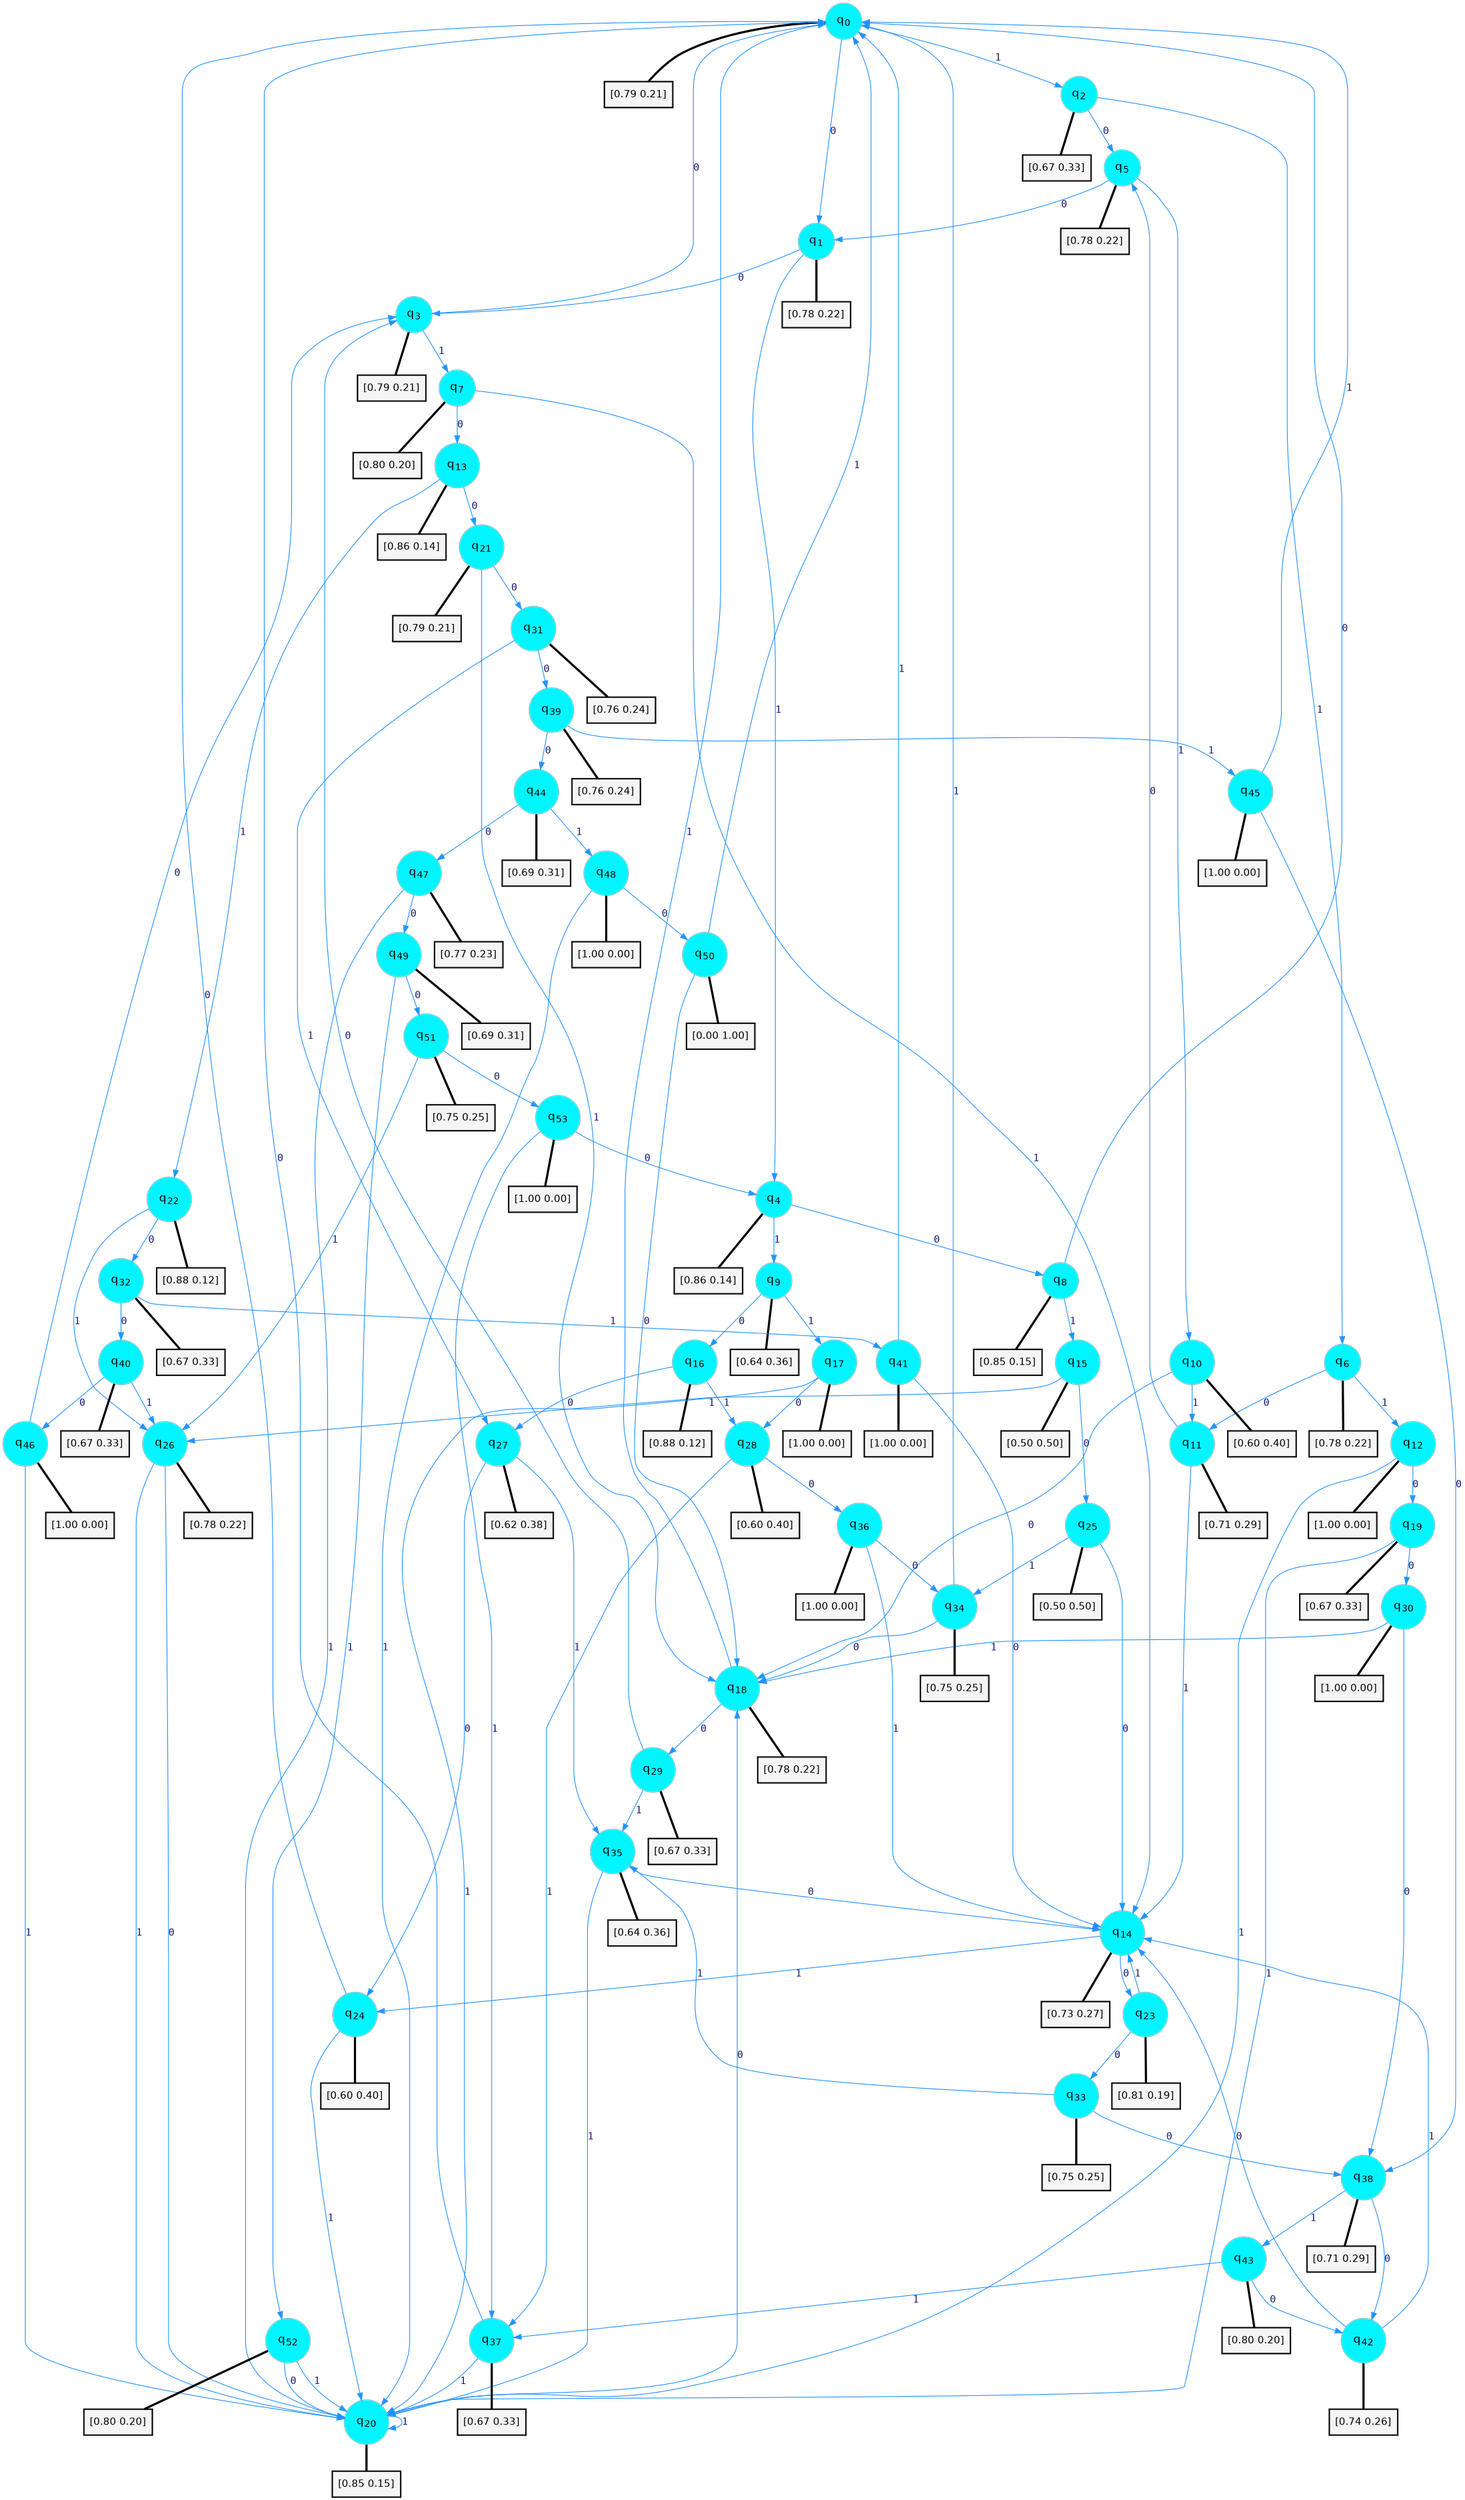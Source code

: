 digraph G {
graph [
bgcolor=transparent, dpi=300, rankdir=TD, size="40,25"];
node [
color=gray, fillcolor=turquoise1, fontcolor=black, fontname=Helvetica, fontsize=16, fontweight=bold, shape=circle, style=filled];
edge [
arrowsize=1, color=dodgerblue1, fontcolor=midnightblue, fontname=courier, fontweight=bold, penwidth=1, style=solid, weight=20];
0[label=<q<SUB>0</SUB>>];
1[label=<q<SUB>1</SUB>>];
2[label=<q<SUB>2</SUB>>];
3[label=<q<SUB>3</SUB>>];
4[label=<q<SUB>4</SUB>>];
5[label=<q<SUB>5</SUB>>];
6[label=<q<SUB>6</SUB>>];
7[label=<q<SUB>7</SUB>>];
8[label=<q<SUB>8</SUB>>];
9[label=<q<SUB>9</SUB>>];
10[label=<q<SUB>10</SUB>>];
11[label=<q<SUB>11</SUB>>];
12[label=<q<SUB>12</SUB>>];
13[label=<q<SUB>13</SUB>>];
14[label=<q<SUB>14</SUB>>];
15[label=<q<SUB>15</SUB>>];
16[label=<q<SUB>16</SUB>>];
17[label=<q<SUB>17</SUB>>];
18[label=<q<SUB>18</SUB>>];
19[label=<q<SUB>19</SUB>>];
20[label=<q<SUB>20</SUB>>];
21[label=<q<SUB>21</SUB>>];
22[label=<q<SUB>22</SUB>>];
23[label=<q<SUB>23</SUB>>];
24[label=<q<SUB>24</SUB>>];
25[label=<q<SUB>25</SUB>>];
26[label=<q<SUB>26</SUB>>];
27[label=<q<SUB>27</SUB>>];
28[label=<q<SUB>28</SUB>>];
29[label=<q<SUB>29</SUB>>];
30[label=<q<SUB>30</SUB>>];
31[label=<q<SUB>31</SUB>>];
32[label=<q<SUB>32</SUB>>];
33[label=<q<SUB>33</SUB>>];
34[label=<q<SUB>34</SUB>>];
35[label=<q<SUB>35</SUB>>];
36[label=<q<SUB>36</SUB>>];
37[label=<q<SUB>37</SUB>>];
38[label=<q<SUB>38</SUB>>];
39[label=<q<SUB>39</SUB>>];
40[label=<q<SUB>40</SUB>>];
41[label=<q<SUB>41</SUB>>];
42[label=<q<SUB>42</SUB>>];
43[label=<q<SUB>43</SUB>>];
44[label=<q<SUB>44</SUB>>];
45[label=<q<SUB>45</SUB>>];
46[label=<q<SUB>46</SUB>>];
47[label=<q<SUB>47</SUB>>];
48[label=<q<SUB>48</SUB>>];
49[label=<q<SUB>49</SUB>>];
50[label=<q<SUB>50</SUB>>];
51[label=<q<SUB>51</SUB>>];
52[label=<q<SUB>52</SUB>>];
53[label=<q<SUB>53</SUB>>];
54[label="[0.79 0.21]", shape=box,fontcolor=black, fontname=Helvetica, fontsize=14, penwidth=2, fillcolor=whitesmoke,color=black];
55[label="[0.78 0.22]", shape=box,fontcolor=black, fontname=Helvetica, fontsize=14, penwidth=2, fillcolor=whitesmoke,color=black];
56[label="[0.67 0.33]", shape=box,fontcolor=black, fontname=Helvetica, fontsize=14, penwidth=2, fillcolor=whitesmoke,color=black];
57[label="[0.79 0.21]", shape=box,fontcolor=black, fontname=Helvetica, fontsize=14, penwidth=2, fillcolor=whitesmoke,color=black];
58[label="[0.86 0.14]", shape=box,fontcolor=black, fontname=Helvetica, fontsize=14, penwidth=2, fillcolor=whitesmoke,color=black];
59[label="[0.78 0.22]", shape=box,fontcolor=black, fontname=Helvetica, fontsize=14, penwidth=2, fillcolor=whitesmoke,color=black];
60[label="[0.78 0.22]", shape=box,fontcolor=black, fontname=Helvetica, fontsize=14, penwidth=2, fillcolor=whitesmoke,color=black];
61[label="[0.80 0.20]", shape=box,fontcolor=black, fontname=Helvetica, fontsize=14, penwidth=2, fillcolor=whitesmoke,color=black];
62[label="[0.85 0.15]", shape=box,fontcolor=black, fontname=Helvetica, fontsize=14, penwidth=2, fillcolor=whitesmoke,color=black];
63[label="[0.64 0.36]", shape=box,fontcolor=black, fontname=Helvetica, fontsize=14, penwidth=2, fillcolor=whitesmoke,color=black];
64[label="[0.60 0.40]", shape=box,fontcolor=black, fontname=Helvetica, fontsize=14, penwidth=2, fillcolor=whitesmoke,color=black];
65[label="[0.71 0.29]", shape=box,fontcolor=black, fontname=Helvetica, fontsize=14, penwidth=2, fillcolor=whitesmoke,color=black];
66[label="[1.00 0.00]", shape=box,fontcolor=black, fontname=Helvetica, fontsize=14, penwidth=2, fillcolor=whitesmoke,color=black];
67[label="[0.86 0.14]", shape=box,fontcolor=black, fontname=Helvetica, fontsize=14, penwidth=2, fillcolor=whitesmoke,color=black];
68[label="[0.73 0.27]", shape=box,fontcolor=black, fontname=Helvetica, fontsize=14, penwidth=2, fillcolor=whitesmoke,color=black];
69[label="[0.50 0.50]", shape=box,fontcolor=black, fontname=Helvetica, fontsize=14, penwidth=2, fillcolor=whitesmoke,color=black];
70[label="[0.88 0.12]", shape=box,fontcolor=black, fontname=Helvetica, fontsize=14, penwidth=2, fillcolor=whitesmoke,color=black];
71[label="[1.00 0.00]", shape=box,fontcolor=black, fontname=Helvetica, fontsize=14, penwidth=2, fillcolor=whitesmoke,color=black];
72[label="[0.78 0.22]", shape=box,fontcolor=black, fontname=Helvetica, fontsize=14, penwidth=2, fillcolor=whitesmoke,color=black];
73[label="[0.67 0.33]", shape=box,fontcolor=black, fontname=Helvetica, fontsize=14, penwidth=2, fillcolor=whitesmoke,color=black];
74[label="[0.85 0.15]", shape=box,fontcolor=black, fontname=Helvetica, fontsize=14, penwidth=2, fillcolor=whitesmoke,color=black];
75[label="[0.79 0.21]", shape=box,fontcolor=black, fontname=Helvetica, fontsize=14, penwidth=2, fillcolor=whitesmoke,color=black];
76[label="[0.88 0.12]", shape=box,fontcolor=black, fontname=Helvetica, fontsize=14, penwidth=2, fillcolor=whitesmoke,color=black];
77[label="[0.81 0.19]", shape=box,fontcolor=black, fontname=Helvetica, fontsize=14, penwidth=2, fillcolor=whitesmoke,color=black];
78[label="[0.60 0.40]", shape=box,fontcolor=black, fontname=Helvetica, fontsize=14, penwidth=2, fillcolor=whitesmoke,color=black];
79[label="[0.50 0.50]", shape=box,fontcolor=black, fontname=Helvetica, fontsize=14, penwidth=2, fillcolor=whitesmoke,color=black];
80[label="[0.78 0.22]", shape=box,fontcolor=black, fontname=Helvetica, fontsize=14, penwidth=2, fillcolor=whitesmoke,color=black];
81[label="[0.62 0.38]", shape=box,fontcolor=black, fontname=Helvetica, fontsize=14, penwidth=2, fillcolor=whitesmoke,color=black];
82[label="[0.60 0.40]", shape=box,fontcolor=black, fontname=Helvetica, fontsize=14, penwidth=2, fillcolor=whitesmoke,color=black];
83[label="[0.67 0.33]", shape=box,fontcolor=black, fontname=Helvetica, fontsize=14, penwidth=2, fillcolor=whitesmoke,color=black];
84[label="[1.00 0.00]", shape=box,fontcolor=black, fontname=Helvetica, fontsize=14, penwidth=2, fillcolor=whitesmoke,color=black];
85[label="[0.76 0.24]", shape=box,fontcolor=black, fontname=Helvetica, fontsize=14, penwidth=2, fillcolor=whitesmoke,color=black];
86[label="[0.67 0.33]", shape=box,fontcolor=black, fontname=Helvetica, fontsize=14, penwidth=2, fillcolor=whitesmoke,color=black];
87[label="[0.75 0.25]", shape=box,fontcolor=black, fontname=Helvetica, fontsize=14, penwidth=2, fillcolor=whitesmoke,color=black];
88[label="[0.75 0.25]", shape=box,fontcolor=black, fontname=Helvetica, fontsize=14, penwidth=2, fillcolor=whitesmoke,color=black];
89[label="[0.64 0.36]", shape=box,fontcolor=black, fontname=Helvetica, fontsize=14, penwidth=2, fillcolor=whitesmoke,color=black];
90[label="[1.00 0.00]", shape=box,fontcolor=black, fontname=Helvetica, fontsize=14, penwidth=2, fillcolor=whitesmoke,color=black];
91[label="[0.67 0.33]", shape=box,fontcolor=black, fontname=Helvetica, fontsize=14, penwidth=2, fillcolor=whitesmoke,color=black];
92[label="[0.71 0.29]", shape=box,fontcolor=black, fontname=Helvetica, fontsize=14, penwidth=2, fillcolor=whitesmoke,color=black];
93[label="[0.76 0.24]", shape=box,fontcolor=black, fontname=Helvetica, fontsize=14, penwidth=2, fillcolor=whitesmoke,color=black];
94[label="[0.67 0.33]", shape=box,fontcolor=black, fontname=Helvetica, fontsize=14, penwidth=2, fillcolor=whitesmoke,color=black];
95[label="[1.00 0.00]", shape=box,fontcolor=black, fontname=Helvetica, fontsize=14, penwidth=2, fillcolor=whitesmoke,color=black];
96[label="[0.74 0.26]", shape=box,fontcolor=black, fontname=Helvetica, fontsize=14, penwidth=2, fillcolor=whitesmoke,color=black];
97[label="[0.80 0.20]", shape=box,fontcolor=black, fontname=Helvetica, fontsize=14, penwidth=2, fillcolor=whitesmoke,color=black];
98[label="[0.69 0.31]", shape=box,fontcolor=black, fontname=Helvetica, fontsize=14, penwidth=2, fillcolor=whitesmoke,color=black];
99[label="[1.00 0.00]", shape=box,fontcolor=black, fontname=Helvetica, fontsize=14, penwidth=2, fillcolor=whitesmoke,color=black];
100[label="[1.00 0.00]", shape=box,fontcolor=black, fontname=Helvetica, fontsize=14, penwidth=2, fillcolor=whitesmoke,color=black];
101[label="[0.77 0.23]", shape=box,fontcolor=black, fontname=Helvetica, fontsize=14, penwidth=2, fillcolor=whitesmoke,color=black];
102[label="[1.00 0.00]", shape=box,fontcolor=black, fontname=Helvetica, fontsize=14, penwidth=2, fillcolor=whitesmoke,color=black];
103[label="[0.69 0.31]", shape=box,fontcolor=black, fontname=Helvetica, fontsize=14, penwidth=2, fillcolor=whitesmoke,color=black];
104[label="[0.00 1.00]", shape=box,fontcolor=black, fontname=Helvetica, fontsize=14, penwidth=2, fillcolor=whitesmoke,color=black];
105[label="[0.75 0.25]", shape=box,fontcolor=black, fontname=Helvetica, fontsize=14, penwidth=2, fillcolor=whitesmoke,color=black];
106[label="[0.80 0.20]", shape=box,fontcolor=black, fontname=Helvetica, fontsize=14, penwidth=2, fillcolor=whitesmoke,color=black];
107[label="[1.00 0.00]", shape=box,fontcolor=black, fontname=Helvetica, fontsize=14, penwidth=2, fillcolor=whitesmoke,color=black];
0->1 [label=0];
0->2 [label=1];
0->54 [arrowhead=none, penwidth=3,color=black];
1->3 [label=0];
1->4 [label=1];
1->55 [arrowhead=none, penwidth=3,color=black];
2->5 [label=0];
2->6 [label=1];
2->56 [arrowhead=none, penwidth=3,color=black];
3->0 [label=0];
3->7 [label=1];
3->57 [arrowhead=none, penwidth=3,color=black];
4->8 [label=0];
4->9 [label=1];
4->58 [arrowhead=none, penwidth=3,color=black];
5->1 [label=0];
5->10 [label=1];
5->59 [arrowhead=none, penwidth=3,color=black];
6->11 [label=0];
6->12 [label=1];
6->60 [arrowhead=none, penwidth=3,color=black];
7->13 [label=0];
7->14 [label=1];
7->61 [arrowhead=none, penwidth=3,color=black];
8->0 [label=0];
8->15 [label=1];
8->62 [arrowhead=none, penwidth=3,color=black];
9->16 [label=0];
9->17 [label=1];
9->63 [arrowhead=none, penwidth=3,color=black];
10->18 [label=0];
10->11 [label=1];
10->64 [arrowhead=none, penwidth=3,color=black];
11->5 [label=0];
11->14 [label=1];
11->65 [arrowhead=none, penwidth=3,color=black];
12->19 [label=0];
12->20 [label=1];
12->66 [arrowhead=none, penwidth=3,color=black];
13->21 [label=0];
13->22 [label=1];
13->67 [arrowhead=none, penwidth=3,color=black];
14->23 [label=0];
14->24 [label=1];
14->68 [arrowhead=none, penwidth=3,color=black];
15->25 [label=0];
15->26 [label=1];
15->69 [arrowhead=none, penwidth=3,color=black];
16->27 [label=0];
16->28 [label=1];
16->70 [arrowhead=none, penwidth=3,color=black];
17->28 [label=0];
17->20 [label=1];
17->71 [arrowhead=none, penwidth=3,color=black];
18->29 [label=0];
18->0 [label=1];
18->72 [arrowhead=none, penwidth=3,color=black];
19->30 [label=0];
19->20 [label=1];
19->73 [arrowhead=none, penwidth=3,color=black];
20->18 [label=0];
20->20 [label=1];
20->74 [arrowhead=none, penwidth=3,color=black];
21->31 [label=0];
21->18 [label=1];
21->75 [arrowhead=none, penwidth=3,color=black];
22->32 [label=0];
22->26 [label=1];
22->76 [arrowhead=none, penwidth=3,color=black];
23->33 [label=0];
23->14 [label=1];
23->77 [arrowhead=none, penwidth=3,color=black];
24->0 [label=0];
24->20 [label=1];
24->78 [arrowhead=none, penwidth=3,color=black];
25->14 [label=0];
25->34 [label=1];
25->79 [arrowhead=none, penwidth=3,color=black];
26->20 [label=0];
26->20 [label=1];
26->80 [arrowhead=none, penwidth=3,color=black];
27->24 [label=0];
27->35 [label=1];
27->81 [arrowhead=none, penwidth=3,color=black];
28->36 [label=0];
28->37 [label=1];
28->82 [arrowhead=none, penwidth=3,color=black];
29->3 [label=0];
29->35 [label=1];
29->83 [arrowhead=none, penwidth=3,color=black];
30->38 [label=0];
30->18 [label=1];
30->84 [arrowhead=none, penwidth=3,color=black];
31->39 [label=0];
31->27 [label=1];
31->85 [arrowhead=none, penwidth=3,color=black];
32->40 [label=0];
32->41 [label=1];
32->86 [arrowhead=none, penwidth=3,color=black];
33->38 [label=0];
33->35 [label=1];
33->87 [arrowhead=none, penwidth=3,color=black];
34->18 [label=0];
34->0 [label=1];
34->88 [arrowhead=none, penwidth=3,color=black];
35->14 [label=0];
35->20 [label=1];
35->89 [arrowhead=none, penwidth=3,color=black];
36->34 [label=0];
36->14 [label=1];
36->90 [arrowhead=none, penwidth=3,color=black];
37->0 [label=0];
37->20 [label=1];
37->91 [arrowhead=none, penwidth=3,color=black];
38->42 [label=0];
38->43 [label=1];
38->92 [arrowhead=none, penwidth=3,color=black];
39->44 [label=0];
39->45 [label=1];
39->93 [arrowhead=none, penwidth=3,color=black];
40->46 [label=0];
40->26 [label=1];
40->94 [arrowhead=none, penwidth=3,color=black];
41->14 [label=0];
41->0 [label=1];
41->95 [arrowhead=none, penwidth=3,color=black];
42->14 [label=0];
42->14 [label=1];
42->96 [arrowhead=none, penwidth=3,color=black];
43->42 [label=0];
43->37 [label=1];
43->97 [arrowhead=none, penwidth=3,color=black];
44->47 [label=0];
44->48 [label=1];
44->98 [arrowhead=none, penwidth=3,color=black];
45->38 [label=0];
45->0 [label=1];
45->99 [arrowhead=none, penwidth=3,color=black];
46->3 [label=0];
46->20 [label=1];
46->100 [arrowhead=none, penwidth=3,color=black];
47->49 [label=0];
47->20 [label=1];
47->101 [arrowhead=none, penwidth=3,color=black];
48->50 [label=0];
48->20 [label=1];
48->102 [arrowhead=none, penwidth=3,color=black];
49->51 [label=0];
49->52 [label=1];
49->103 [arrowhead=none, penwidth=3,color=black];
50->18 [label=0];
50->0 [label=1];
50->104 [arrowhead=none, penwidth=3,color=black];
51->53 [label=0];
51->26 [label=1];
51->105 [arrowhead=none, penwidth=3,color=black];
52->20 [label=0];
52->20 [label=1];
52->106 [arrowhead=none, penwidth=3,color=black];
53->4 [label=0];
53->37 [label=1];
53->107 [arrowhead=none, penwidth=3,color=black];
}
